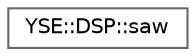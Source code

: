 digraph "Graphical Class Hierarchy"
{
 // LATEX_PDF_SIZE
  bgcolor="transparent";
  edge [fontname=Helvetica,fontsize=10,labelfontname=Helvetica,labelfontsize=10];
  node [fontname=Helvetica,fontsize=10,shape=box,height=0.2,width=0.4];
  rankdir="LR";
  Node0 [id="Node000000",label="YSE::DSP::saw",height=0.2,width=0.4,color="grey40", fillcolor="white", style="filled",URL="$class_y_s_e_1_1_d_s_p_1_1saw.html",tooltip=" "];
}

